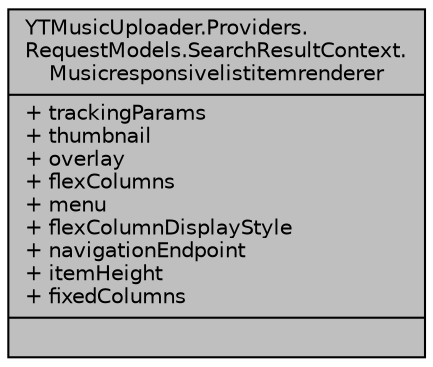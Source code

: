 digraph "YTMusicUploader.Providers.RequestModels.SearchResultContext.Musicresponsivelistitemrenderer"
{
 // LATEX_PDF_SIZE
  edge [fontname="Helvetica",fontsize="10",labelfontname="Helvetica",labelfontsize="10"];
  node [fontname="Helvetica",fontsize="10",shape=record];
  Node1 [label="{YTMusicUploader.Providers.\lRequestModels.SearchResultContext.\lMusicresponsivelistitemrenderer\n|+ trackingParams\l+ thumbnail\l+ overlay\l+ flexColumns\l+ menu\l+ flexColumnDisplayStyle\l+ navigationEndpoint\l+ itemHeight\l+ fixedColumns\l|}",height=0.2,width=0.4,color="black", fillcolor="grey75", style="filled", fontcolor="black",tooltip=" "];
}
